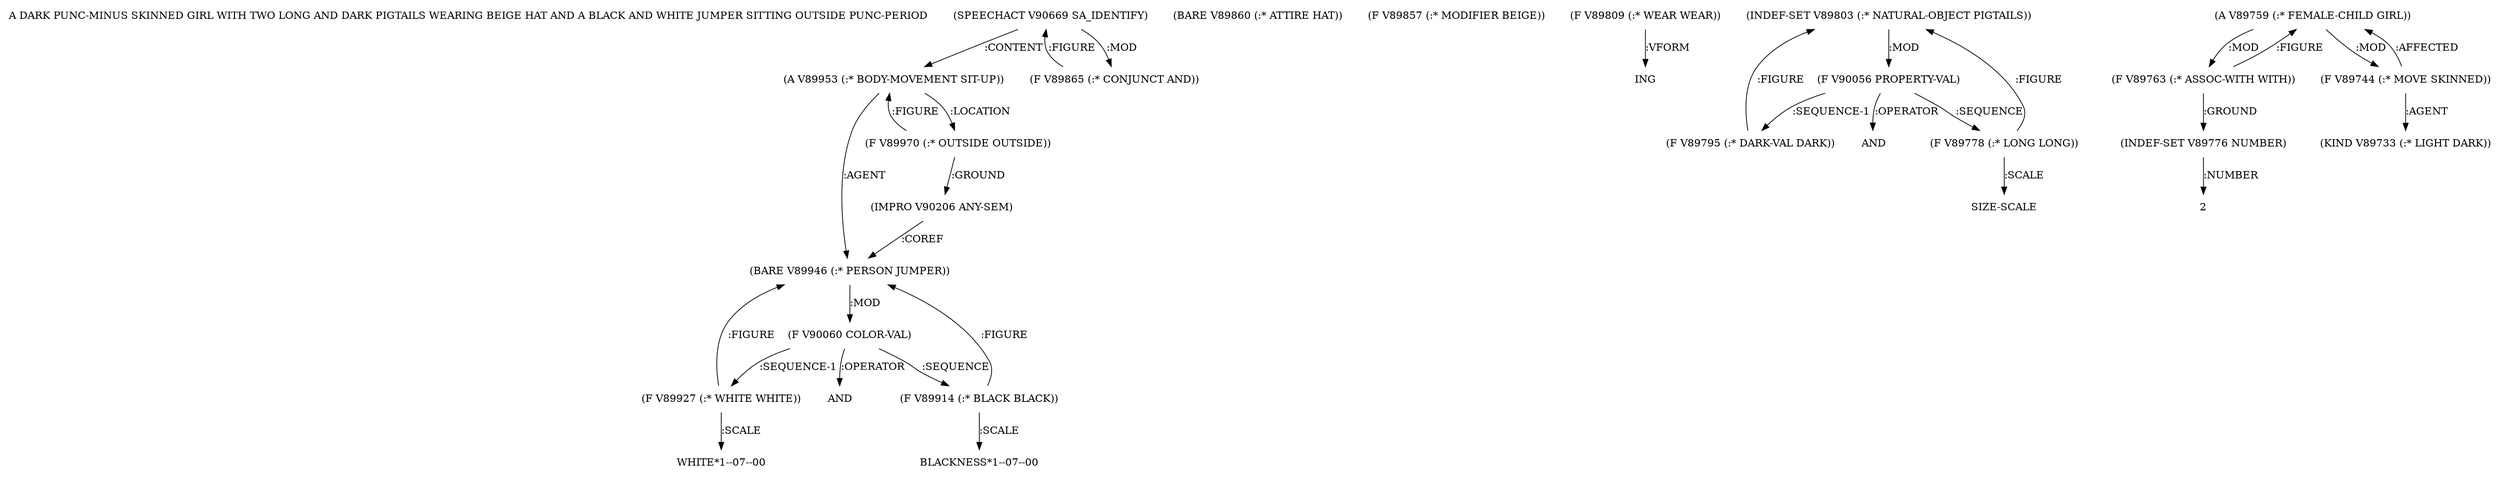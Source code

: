 digraph Terms {
  node [shape=none]
  "A DARK PUNC-MINUS SKINNED GIRL WITH TWO LONG AND DARK PIGTAILS WEARING BEIGE HAT AND A BLACK AND WHITE JUMPER SITTING OUTSIDE PUNC-PERIOD"
  "V90669" [label="(SPEECHACT V90669 SA_IDENTIFY)"]
  "V90669" -> "V89953" [label=":CONTENT"]
  "V90669" -> "V89865" [label=":MOD"]
  "V89865" [label="(F V89865 (:* CONJUNCT AND))"]
  "V89865" -> "V90669" [label=":FIGURE"]
  "V89953" [label="(A V89953 (:* BODY-MOVEMENT SIT-UP))"]
  "V89953" -> "V89946" [label=":AGENT"]
  "V89953" -> "V89970" [label=":LOCATION"]
  "V89946" [label="(BARE V89946 (:* PERSON JUMPER))"]
  "V89946" -> "V90060" [label=":MOD"]
  "V90060" [label="(F V90060 COLOR-VAL)"]
  "V90060" -> "V89914" [label=":SEQUENCE"]
  "V90060" -> "V89927" [label=":SEQUENCE-1"]
  "V90060" -> "NT98293" [label=":OPERATOR"]
  "NT98293" [label="AND"]
  "V89914" [label="(F V89914 (:* BLACK BLACK))"]
  "V89914" -> "V89946" [label=":FIGURE"]
  "V89914" -> "NT98294" [label=":SCALE"]
  "NT98294" [label="BLACKNESS*1--07--00"]
  "V89927" [label="(F V89927 (:* WHITE WHITE))"]
  "V89927" -> "V89946" [label=":FIGURE"]
  "V89927" -> "NT98295" [label=":SCALE"]
  "NT98295" [label="WHITE*1--07--00"]
  "V89970" [label="(F V89970 (:* OUTSIDE OUTSIDE))"]
  "V89970" -> "V90206" [label=":GROUND"]
  "V89970" -> "V89953" [label=":FIGURE"]
  "V90206" [label="(IMPRO V90206 ANY-SEM)"]
  "V90206" -> "V89946" [label=":COREF"]
  "V89860" [label="(BARE V89860 (:* ATTIRE HAT))"]
  "V89857" [label="(F V89857 (:* MODIFIER BEIGE))"]
  "V89809" [label="(F V89809 (:* WEAR WEAR))"]
  "V89809" -> "NT98296" [label=":VFORM"]
  "NT98296" [label="ING"]
  "V89803" [label="(INDEF-SET V89803 (:* NATURAL-OBJECT PIGTAILS))"]
  "V89803" -> "V90056" [label=":MOD"]
  "V90056" [label="(F V90056 PROPERTY-VAL)"]
  "V90056" -> "V89778" [label=":SEQUENCE"]
  "V90056" -> "V89795" [label=":SEQUENCE-1"]
  "V90056" -> "NT98297" [label=":OPERATOR"]
  "NT98297" [label="AND"]
  "V89778" [label="(F V89778 (:* LONG LONG))"]
  "V89778" -> "V89803" [label=":FIGURE"]
  "V89778" -> "NT98298" [label=":SCALE"]
  "NT98298" [label="SIZE-SCALE"]
  "V89795" [label="(F V89795 (:* DARK-VAL DARK))"]
  "V89795" -> "V89803" [label=":FIGURE"]
  "V89759" [label="(A V89759 (:* FEMALE-CHILD GIRL))"]
  "V89759" -> "V89763" [label=":MOD"]
  "V89759" -> "V89744" [label=":MOD"]
  "V89744" [label="(F V89744 (:* MOVE SKINNED))"]
  "V89744" -> "V89733" [label=":AGENT"]
  "V89744" -> "V89759" [label=":AFFECTED"]
  "V89733" [label="(KIND V89733 (:* LIGHT DARK))"]
  "V89763" [label="(F V89763 (:* ASSOC-WITH WITH))"]
  "V89763" -> "V89776" [label=":GROUND"]
  "V89763" -> "V89759" [label=":FIGURE"]
  "V89776" [label="(INDEF-SET V89776 NUMBER)"]
  "V89776" -> "NT98299" [label=":NUMBER"]
  "NT98299" [label="2"]
}
